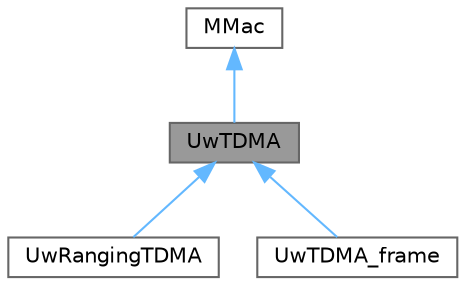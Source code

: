 digraph "UwTDMA"
{
 // LATEX_PDF_SIZE
  bgcolor="transparent";
  edge [fontname=Helvetica,fontsize=10,labelfontname=Helvetica,labelfontsize=10];
  node [fontname=Helvetica,fontsize=10,shape=box,height=0.2,width=0.4];
  Node1 [id="Node000001",label="UwTDMA",height=0.2,width=0.4,color="gray40", fillcolor="grey60", style="filled", fontcolor="black",tooltip="Class that represents a TDMA Node."];
  Node2 -> Node1 [id="edge1_Node000001_Node000002",dir="back",color="steelblue1",style="solid",tooltip=" "];
  Node2 [id="Node000002",label="MMac",height=0.2,width=0.4,color="gray40", fillcolor="white", style="filled",tooltip=" "];
  Node1 -> Node3 [id="edge2_Node000001_Node000003",dir="back",color="steelblue1",style="solid",tooltip=" "];
  Node3 [id="Node000003",label="UwRangingTDMA",height=0.2,width=0.4,color="gray40", fillcolor="white", style="filled",URL="$classUwRangingTDMA.html",tooltip="Class that represents a UwRangingTDMA Node."];
  Node1 -> Node4 [id="edge3_Node000001_Node000004",dir="back",color="steelblue1",style="solid",tooltip=" "];
  Node4 [id="Node000004",label="UwTDMA_frame",height=0.2,width=0.4,color="gray40", fillcolor="white", style="filled",URL="$classUwTDMA__frame.html",tooltip="Class that represents a TDMA_frame MAC layer of a Node."];
}
